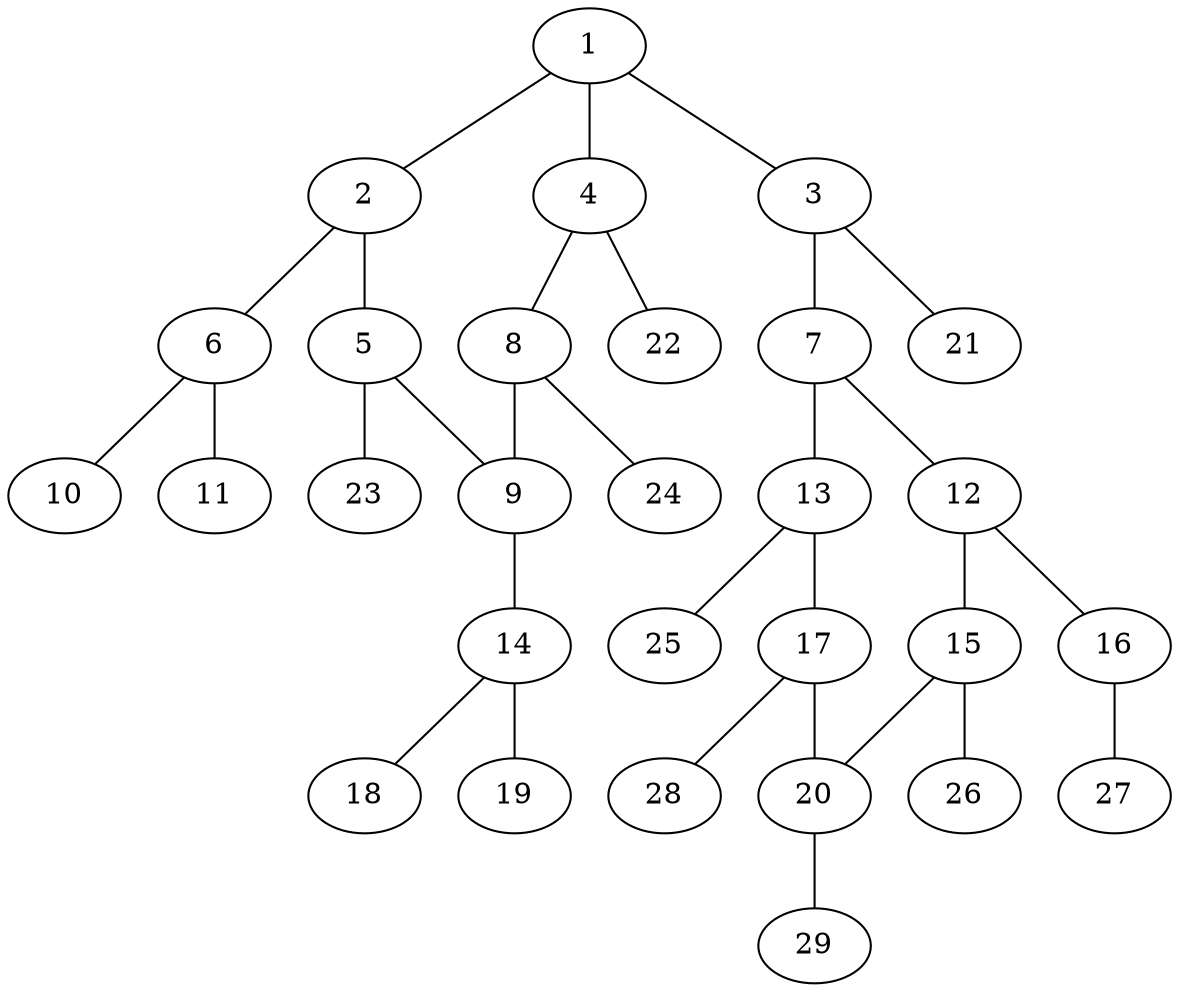 graph molecule_250 {
	1	 [chem=C];
	2	 [chem=C];
	1 -- 2	 [valence=2];
	3	 [chem=N];
	1 -- 3	 [valence=1];
	4	 [chem=C];
	1 -- 4	 [valence=1];
	5	 [chem=C];
	2 -- 5	 [valence=1];
	6	 [chem=N];
	2 -- 6	 [valence=1];
	7	 [chem=C];
	3 -- 7	 [valence=1];
	21	 [chem=H];
	3 -- 21	 [valence=1];
	8	 [chem=C];
	4 -- 8	 [valence=2];
	22	 [chem=H];
	4 -- 22	 [valence=1];
	9	 [chem=C];
	5 -- 9	 [valence=2];
	23	 [chem=H];
	5 -- 23	 [valence=1];
	10	 [chem=O];
	6 -- 10	 [valence=2];
	11	 [chem=O];
	6 -- 11	 [valence=1];
	12	 [chem=C];
	7 -- 12	 [valence=1];
	13	 [chem=C];
	7 -- 13	 [valence=2];
	8 -- 9	 [valence=1];
	24	 [chem=H];
	8 -- 24	 [valence=1];
	14	 [chem=N];
	9 -- 14	 [valence=1];
	15	 [chem=C];
	12 -- 15	 [valence=2];
	16	 [chem=O];
	12 -- 16	 [valence=1];
	17	 [chem=C];
	13 -- 17	 [valence=1];
	25	 [chem=H];
	13 -- 25	 [valence=1];
	18	 [chem=O];
	14 -- 18	 [valence=2];
	19	 [chem=O];
	14 -- 19	 [valence=1];
	20	 [chem=C];
	15 -- 20	 [valence=1];
	26	 [chem=H];
	15 -- 26	 [valence=1];
	27	 [chem=H];
	16 -- 27	 [valence=1];
	17 -- 20	 [valence=2];
	28	 [chem=H];
	17 -- 28	 [valence=1];
	29	 [chem=H];
	20 -- 29	 [valence=1];
}
